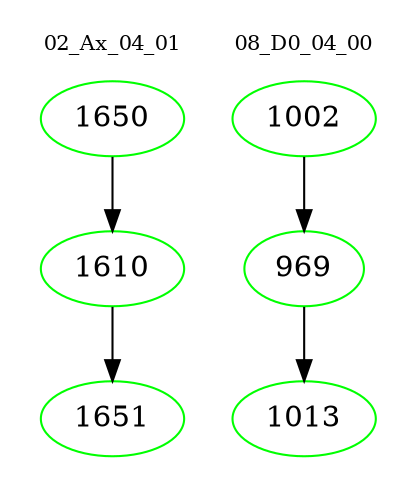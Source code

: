 digraph{
subgraph cluster_0 {
color = white
label = "02_Ax_04_01";
fontsize=10;
T0_1650 [label="1650", color="green"]
T0_1650 -> T0_1610 [color="black"]
T0_1610 [label="1610", color="green"]
T0_1610 -> T0_1651 [color="black"]
T0_1651 [label="1651", color="green"]
}
subgraph cluster_1 {
color = white
label = "08_D0_04_00";
fontsize=10;
T1_1002 [label="1002", color="green"]
T1_1002 -> T1_969 [color="black"]
T1_969 [label="969", color="green"]
T1_969 -> T1_1013 [color="black"]
T1_1013 [label="1013", color="green"]
}
}
